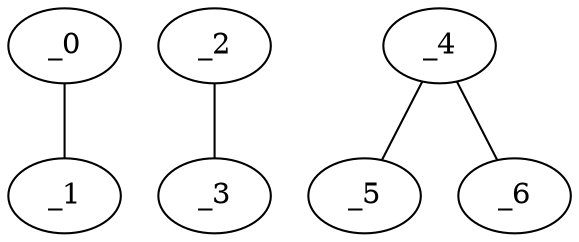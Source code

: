 graph HP1_0100 {
	_0	 [x="0.950529",
		y="2.7443"];
	_1	 [x="0.914299",
		y="0.796101"];
	_0 -- _1;
	_2	 [x="2.10087",
		y="0.519328"];
	_3	 [x="1.97902",
		y="2.86178"];
	_2 -- _3;
	_4	 [x="0.73",
		y="1.75"];
	_5	 [x="2.30419",
		y="1.89328"];
	_4 -- _5;
	_6	 [x="1.01252",
		y="0.0252505"];
	_4 -- _6;
}
